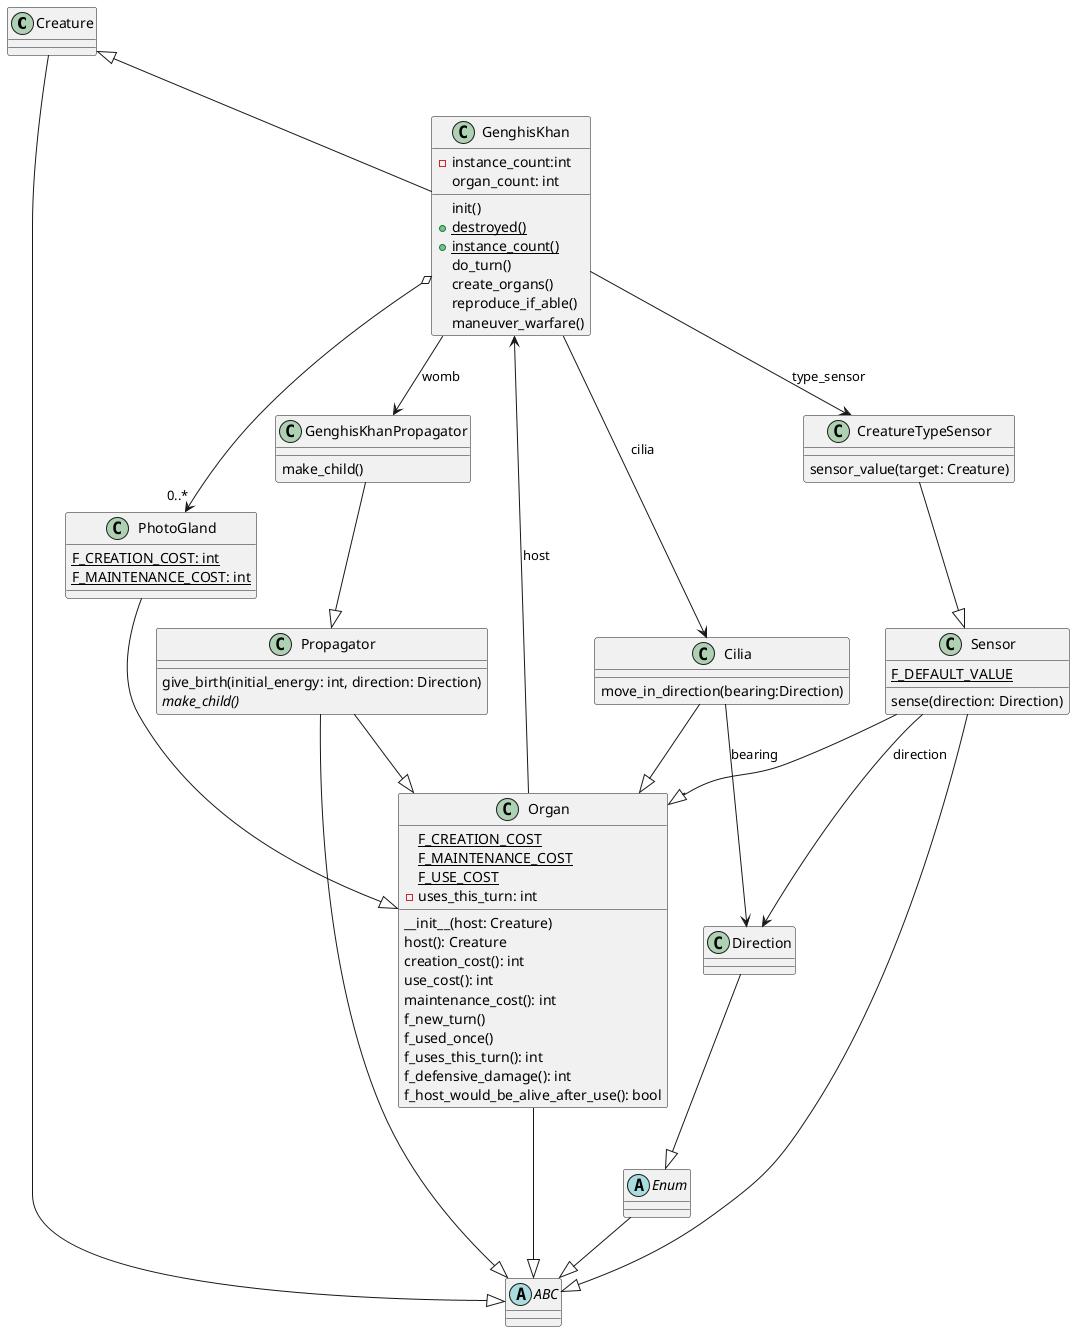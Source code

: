 @startuml
'https://plantuml.com/class-diagram
Creature <|-- GenghisKhan
Creature --|> ABC
GenghisKhan --> Cilia: cilia
Cilia --|> Organ
GenghisKhan --> GenghisKhanPropagator: womb
GenghisKhanPropagator --|> Propagator
GenghisKhan --> CreatureTypeSensor: type_sensor
CreatureTypeSensor --|> Sensor
Sensor --|> Organ
Sensor --|> ABC
Sensor --> Direction: direction
Cilia --> Direction: bearing
Direction --|> Enum
Enum --|> ABC
Propagator --|> Organ
Propagator --|> ABC
GenghisKhan o--> "0..*" PhotoGland
PhotoGland --|> Organ
Organ --|> ABC
Organ --> GenghisKhan: host
abstract ABC

class PhotoGland{
{static} F_CREATION_COST: int
{static} F_MAINTENANCE_COST: int
}

class Creature {

}

class Organ {
{static} F_CREATION_COST
{static} F_MAINTENANCE_COST
{static} F_USE_COST
-uses_this_turn: int

__init__(host: Creature)
host(): Creature
creation_cost(): int
use_cost(): int
maintenance_cost(): int
f_new_turn()
f_used_once()
f_uses_this_turn(): int
f_defensive_damage(): int
f_host_would_be_alive_after_use(): bool
}

class GenghisKhan {
-instance_count:int
organ_count: int

init()
{static} +destroyed()
{static} +instance_count()
do_turn()
create_organs()
reproduce_if_able()
maneuver_warfare()
}

class GenghisKhanPropagator {
make_child()
}

class Sensor {
{static} F_DEFAULT_VALUE
sense(direction: Direction)
}

class Cilia {
move_in_direction(bearing:Direction)
}
class CreatureTypeSensor {
sensor_value(target: Creature)
}

abstract Enum

class Propagator {
give_birth(initial_energy: int, direction: Direction)
{abstract} make_child()
}




@enduml